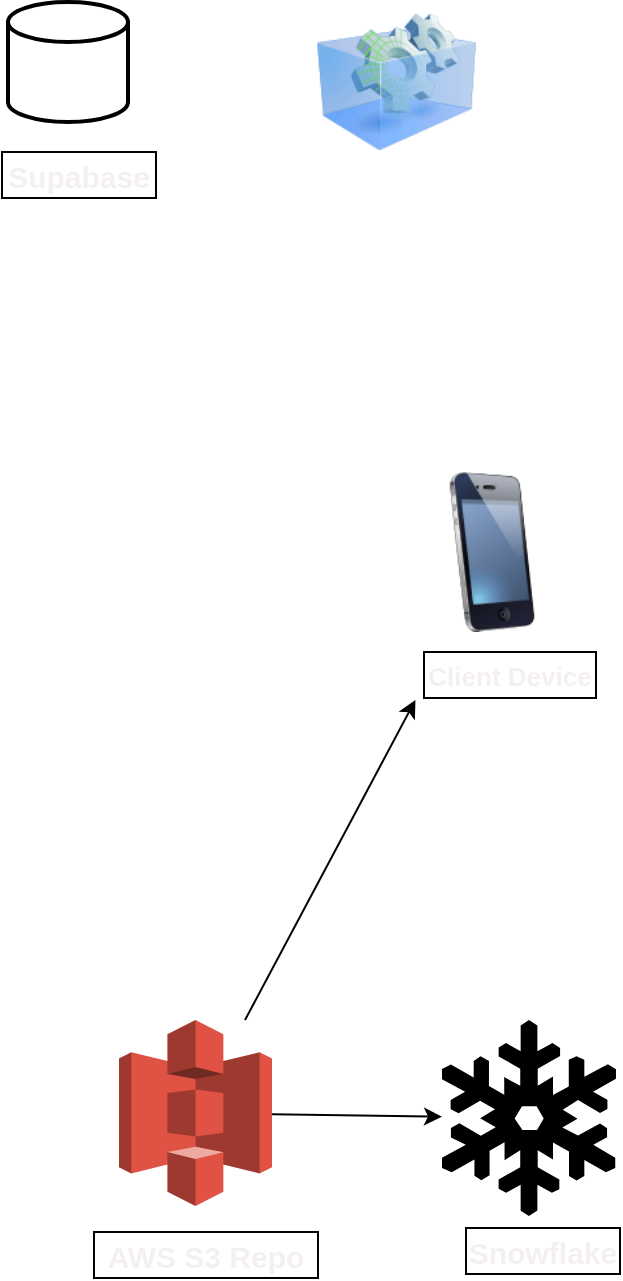 <mxfile>
    <diagram id="UGzyJg7uymgrEgvPrphl" name="Page-1">
        <mxGraphModel dx="950" dy="523" grid="0" gridSize="10" guides="1" tooltips="1" connect="1" arrows="1" fold="1" page="1" pageScale="1" pageWidth="850" pageHeight="1100" math="0" shadow="0">
            <root>
                <mxCell id="0"/>
                <mxCell id="1" parent="0"/>
                <mxCell id="3" value="" style="strokeWidth=2;html=1;shape=mxgraph.flowchart.database;whiteSpace=wrap;" parent="1" vertex="1">
                    <mxGeometry x="291" y="41" width="60" height="60" as="geometry"/>
                </mxCell>
                <mxCell id="4" value="&lt;b&gt;&lt;font color=&quot;#f5f0f0&quot; style=&quot;font-size: 15px;&quot;&gt;Supabase&lt;/font&gt;&lt;/b&gt;" style="rounded=0;whiteSpace=wrap;html=1;" parent="1" vertex="1">
                    <mxGeometry x="288" y="116" width="77" height="23" as="geometry"/>
                </mxCell>
                <mxCell id="12" value="" style="edgeStyle=none;html=1;" edge="1" parent="1" source="5" target="10">
                    <mxGeometry relative="1" as="geometry"/>
                </mxCell>
                <mxCell id="13" style="edgeStyle=none;html=1;" edge="1" parent="1" source="5">
                    <mxGeometry relative="1" as="geometry">
                        <mxPoint x="494.722" y="389.947" as="targetPoint"/>
                    </mxGeometry>
                </mxCell>
                <mxCell id="5" value="" style="outlineConnect=0;dashed=0;verticalLabelPosition=bottom;verticalAlign=top;align=center;html=1;shape=mxgraph.aws3.s3;fillColor=#E05243;gradientColor=none;fontSize=15;fontColor=#f5f0f0;" parent="1" vertex="1">
                    <mxGeometry x="346.5" y="550" width="76.5" height="93" as="geometry"/>
                </mxCell>
                <mxCell id="6" value="&lt;b&gt;&lt;font color=&quot;#f5f0f0&quot; style=&quot;font-size: 15px;&quot;&gt;AWS S3 Repo&lt;/font&gt;&lt;/b&gt;" style="rounded=0;whiteSpace=wrap;html=1;" parent="1" vertex="1">
                    <mxGeometry x="334" y="656" width="112" height="23" as="geometry"/>
                </mxCell>
                <mxCell id="7" value="" style="image;html=1;image=img/lib/clip_art/telecommunication/iPhone_128x128.png;fontSize=15;fontColor=#f5f0f0;" parent="1" vertex="1">
                    <mxGeometry x="493" y="276" width="80" height="80" as="geometry"/>
                </mxCell>
                <mxCell id="8" value="&lt;font size=&quot;1&quot; color=&quot;#f5f0f0&quot;&gt;&lt;b style=&quot;font-size: 13px;&quot;&gt;Client Device&lt;/b&gt;&lt;/font&gt;" style="rounded=0;whiteSpace=wrap;html=1;" parent="1" vertex="1">
                    <mxGeometry x="499" y="366" width="86" height="23" as="geometry"/>
                </mxCell>
                <mxCell id="9" value="" style="image;html=1;image=img/lib/clip_art/computers/Virtual_Application_128x128.png;fontSize=13;fontColor=#f5f0f0;" parent="1" vertex="1">
                    <mxGeometry x="445" y="41" width="80" height="80" as="geometry"/>
                </mxCell>
                <mxCell id="10" value="" style="shape=mxgraph.signs.nature.snowflake;html=1;pointerEvents=1;fillColor=#000000;strokeColor=none;verticalLabelPosition=bottom;verticalAlign=top;align=center;" vertex="1" parent="1">
                    <mxGeometry x="508" y="550" width="87" height="98" as="geometry"/>
                </mxCell>
                <mxCell id="11" value="&lt;b&gt;&lt;font color=&quot;#f5f0f0&quot; style=&quot;font-size: 15px;&quot;&gt;Snowflake&lt;/font&gt;&lt;/b&gt;" style="rounded=0;whiteSpace=wrap;html=1;" vertex="1" parent="1">
                    <mxGeometry x="520" y="654" width="77" height="23" as="geometry"/>
                </mxCell>
            </root>
        </mxGraphModel>
    </diagram>
</mxfile>
